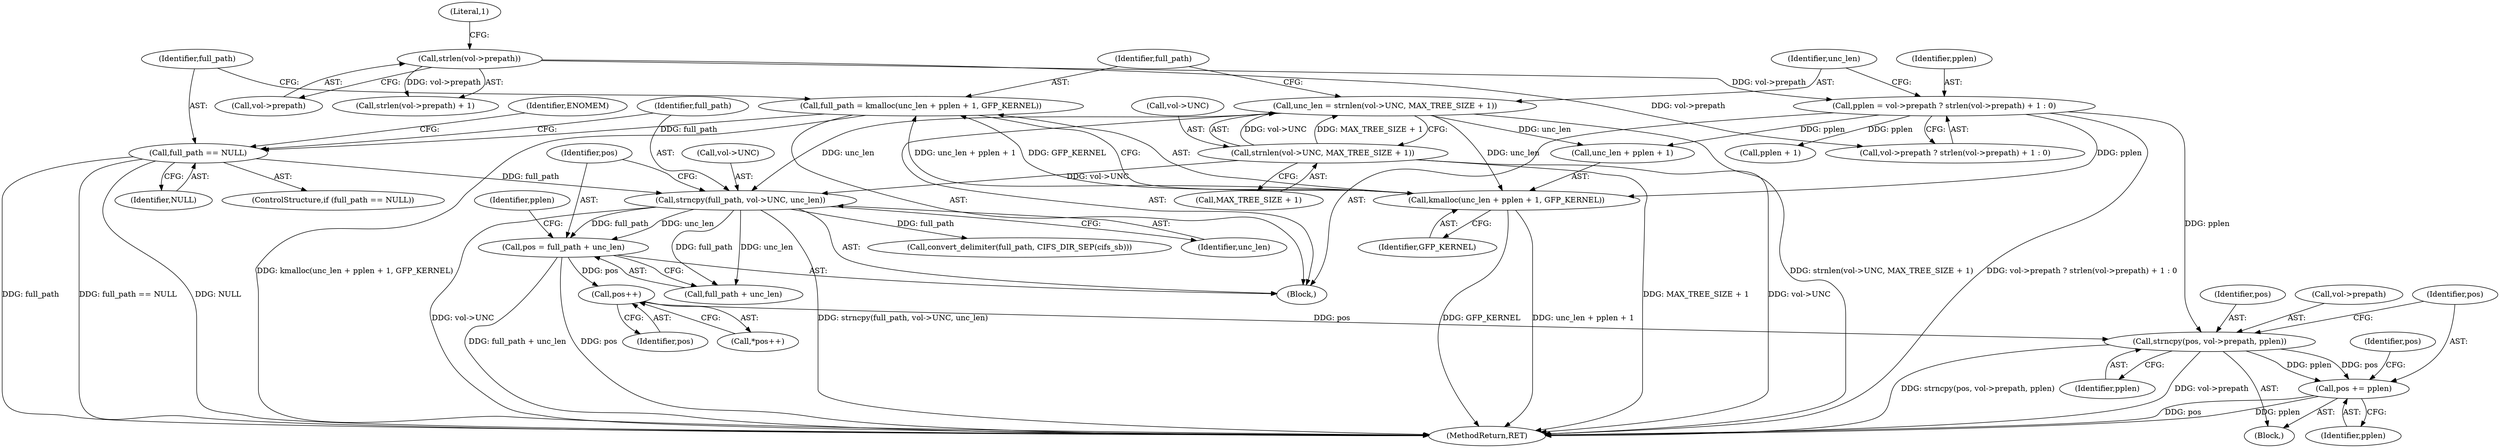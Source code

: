 digraph "1_linux_1fc29bacedeabb278080e31bb9c1ecb49f143c3b@pointer" {
"1000174" [label="(Call,pos += pplen)"];
"1000168" [label="(Call,strncpy(pos, vol->prepath, pplen))"];
"1000164" [label="(Call,pos++)"];
"1000154" [label="(Call,pos = full_path + unc_len)"];
"1000148" [label="(Call,strncpy(full_path, vol->UNC, unc_len))"];
"1000141" [label="(Call,full_path == NULL)"];
"1000131" [label="(Call,full_path = kmalloc(unc_len + pplen + 1, GFP_KERNEL))"];
"1000133" [label="(Call,kmalloc(unc_len + pplen + 1, GFP_KERNEL))"];
"1000122" [label="(Call,unc_len = strnlen(vol->UNC, MAX_TREE_SIZE + 1))"];
"1000124" [label="(Call,strnlen(vol->UNC, MAX_TREE_SIZE + 1))"];
"1000108" [label="(Call,pplen = vol->prepath ? strlen(vol->prepath) + 1 : 0)"];
"1000115" [label="(Call,strlen(vol->prepath))"];
"1000139" [label="(Identifier,GFP_KERNEL)"];
"1000175" [label="(Identifier,pos)"];
"1000128" [label="(Call,MAX_TREE_SIZE + 1)"];
"1000122" [label="(Call,unc_len = strnlen(vol->UNC, MAX_TREE_SIZE + 1))"];
"1000143" [label="(Identifier,NULL)"];
"1000155" [label="(Identifier,pos)"];
"1000104" [label="(Block,)"];
"1000141" [label="(Call,full_path == NULL)"];
"1000109" [label="(Identifier,pplen)"];
"1000140" [label="(ControlStructure,if (full_path == NULL))"];
"1000165" [label="(Identifier,pos)"];
"1000110" [label="(Call,vol->prepath ? strlen(vol->prepath) + 1 : 0)"];
"1000161" [label="(Block,)"];
"1000156" [label="(Call,full_path + unc_len)"];
"1000164" [label="(Call,pos++)"];
"1000142" [label="(Identifier,full_path)"];
"1000119" [label="(Literal,1)"];
"1000136" [label="(Call,pplen + 1)"];
"1000148" [label="(Call,strncpy(full_path, vol->UNC, unc_len))"];
"1000160" [label="(Identifier,pplen)"];
"1000108" [label="(Call,pplen = vol->prepath ? strlen(vol->prepath) + 1 : 0)"];
"1000169" [label="(Identifier,pos)"];
"1000147" [label="(Identifier,ENOMEM)"];
"1000124" [label="(Call,strnlen(vol->UNC, MAX_TREE_SIZE + 1))"];
"1000153" [label="(Identifier,unc_len)"];
"1000133" [label="(Call,kmalloc(unc_len + pplen + 1, GFP_KERNEL))"];
"1000131" [label="(Call,full_path = kmalloc(unc_len + pplen + 1, GFP_KERNEL))"];
"1000125" [label="(Call,vol->UNC)"];
"1000168" [label="(Call,strncpy(pos, vol->prepath, pplen))"];
"1000163" [label="(Call,*pos++)"];
"1000149" [label="(Identifier,full_path)"];
"1000116" [label="(Call,vol->prepath)"];
"1000154" [label="(Call,pos = full_path + unc_len)"];
"1000115" [label="(Call,strlen(vol->prepath))"];
"1000179" [label="(Identifier,pos)"];
"1000176" [label="(Identifier,pplen)"];
"1000134" [label="(Call,unc_len + pplen + 1)"];
"1000192" [label="(MethodReturn,RET)"];
"1000174" [label="(Call,pos += pplen)"];
"1000170" [label="(Call,vol->prepath)"];
"1000132" [label="(Identifier,full_path)"];
"1000114" [label="(Call,strlen(vol->prepath) + 1)"];
"1000173" [label="(Identifier,pplen)"];
"1000150" [label="(Call,vol->UNC)"];
"1000123" [label="(Identifier,unc_len)"];
"1000181" [label="(Call,convert_delimiter(full_path, CIFS_DIR_SEP(cifs_sb)))"];
"1000174" -> "1000161"  [label="AST: "];
"1000174" -> "1000176"  [label="CFG: "];
"1000175" -> "1000174"  [label="AST: "];
"1000176" -> "1000174"  [label="AST: "];
"1000179" -> "1000174"  [label="CFG: "];
"1000174" -> "1000192"  [label="DDG: pplen"];
"1000174" -> "1000192"  [label="DDG: pos"];
"1000168" -> "1000174"  [label="DDG: pplen"];
"1000168" -> "1000174"  [label="DDG: pos"];
"1000168" -> "1000161"  [label="AST: "];
"1000168" -> "1000173"  [label="CFG: "];
"1000169" -> "1000168"  [label="AST: "];
"1000170" -> "1000168"  [label="AST: "];
"1000173" -> "1000168"  [label="AST: "];
"1000175" -> "1000168"  [label="CFG: "];
"1000168" -> "1000192"  [label="DDG: strncpy(pos, vol->prepath, pplen)"];
"1000168" -> "1000192"  [label="DDG: vol->prepath"];
"1000164" -> "1000168"  [label="DDG: pos"];
"1000108" -> "1000168"  [label="DDG: pplen"];
"1000164" -> "1000163"  [label="AST: "];
"1000164" -> "1000165"  [label="CFG: "];
"1000165" -> "1000164"  [label="AST: "];
"1000163" -> "1000164"  [label="CFG: "];
"1000154" -> "1000164"  [label="DDG: pos"];
"1000154" -> "1000104"  [label="AST: "];
"1000154" -> "1000156"  [label="CFG: "];
"1000155" -> "1000154"  [label="AST: "];
"1000156" -> "1000154"  [label="AST: "];
"1000160" -> "1000154"  [label="CFG: "];
"1000154" -> "1000192"  [label="DDG: pos"];
"1000154" -> "1000192"  [label="DDG: full_path + unc_len"];
"1000148" -> "1000154"  [label="DDG: full_path"];
"1000148" -> "1000154"  [label="DDG: unc_len"];
"1000148" -> "1000104"  [label="AST: "];
"1000148" -> "1000153"  [label="CFG: "];
"1000149" -> "1000148"  [label="AST: "];
"1000150" -> "1000148"  [label="AST: "];
"1000153" -> "1000148"  [label="AST: "];
"1000155" -> "1000148"  [label="CFG: "];
"1000148" -> "1000192"  [label="DDG: strncpy(full_path, vol->UNC, unc_len)"];
"1000148" -> "1000192"  [label="DDG: vol->UNC"];
"1000141" -> "1000148"  [label="DDG: full_path"];
"1000124" -> "1000148"  [label="DDG: vol->UNC"];
"1000122" -> "1000148"  [label="DDG: unc_len"];
"1000148" -> "1000156"  [label="DDG: full_path"];
"1000148" -> "1000156"  [label="DDG: unc_len"];
"1000148" -> "1000181"  [label="DDG: full_path"];
"1000141" -> "1000140"  [label="AST: "];
"1000141" -> "1000143"  [label="CFG: "];
"1000142" -> "1000141"  [label="AST: "];
"1000143" -> "1000141"  [label="AST: "];
"1000147" -> "1000141"  [label="CFG: "];
"1000149" -> "1000141"  [label="CFG: "];
"1000141" -> "1000192"  [label="DDG: full_path"];
"1000141" -> "1000192"  [label="DDG: full_path == NULL"];
"1000141" -> "1000192"  [label="DDG: NULL"];
"1000131" -> "1000141"  [label="DDG: full_path"];
"1000131" -> "1000104"  [label="AST: "];
"1000131" -> "1000133"  [label="CFG: "];
"1000132" -> "1000131"  [label="AST: "];
"1000133" -> "1000131"  [label="AST: "];
"1000142" -> "1000131"  [label="CFG: "];
"1000131" -> "1000192"  [label="DDG: kmalloc(unc_len + pplen + 1, GFP_KERNEL)"];
"1000133" -> "1000131"  [label="DDG: unc_len + pplen + 1"];
"1000133" -> "1000131"  [label="DDG: GFP_KERNEL"];
"1000133" -> "1000139"  [label="CFG: "];
"1000134" -> "1000133"  [label="AST: "];
"1000139" -> "1000133"  [label="AST: "];
"1000133" -> "1000192"  [label="DDG: GFP_KERNEL"];
"1000133" -> "1000192"  [label="DDG: unc_len + pplen + 1"];
"1000122" -> "1000133"  [label="DDG: unc_len"];
"1000108" -> "1000133"  [label="DDG: pplen"];
"1000122" -> "1000104"  [label="AST: "];
"1000122" -> "1000124"  [label="CFG: "];
"1000123" -> "1000122"  [label="AST: "];
"1000124" -> "1000122"  [label="AST: "];
"1000132" -> "1000122"  [label="CFG: "];
"1000122" -> "1000192"  [label="DDG: strnlen(vol->UNC, MAX_TREE_SIZE + 1)"];
"1000124" -> "1000122"  [label="DDG: vol->UNC"];
"1000124" -> "1000122"  [label="DDG: MAX_TREE_SIZE + 1"];
"1000122" -> "1000134"  [label="DDG: unc_len"];
"1000124" -> "1000128"  [label="CFG: "];
"1000125" -> "1000124"  [label="AST: "];
"1000128" -> "1000124"  [label="AST: "];
"1000124" -> "1000192"  [label="DDG: vol->UNC"];
"1000124" -> "1000192"  [label="DDG: MAX_TREE_SIZE + 1"];
"1000108" -> "1000104"  [label="AST: "];
"1000108" -> "1000110"  [label="CFG: "];
"1000109" -> "1000108"  [label="AST: "];
"1000110" -> "1000108"  [label="AST: "];
"1000123" -> "1000108"  [label="CFG: "];
"1000108" -> "1000192"  [label="DDG: vol->prepath ? strlen(vol->prepath) + 1 : 0"];
"1000115" -> "1000108"  [label="DDG: vol->prepath"];
"1000108" -> "1000134"  [label="DDG: pplen"];
"1000108" -> "1000136"  [label="DDG: pplen"];
"1000115" -> "1000114"  [label="AST: "];
"1000115" -> "1000116"  [label="CFG: "];
"1000116" -> "1000115"  [label="AST: "];
"1000119" -> "1000115"  [label="CFG: "];
"1000115" -> "1000110"  [label="DDG: vol->prepath"];
"1000115" -> "1000114"  [label="DDG: vol->prepath"];
}
